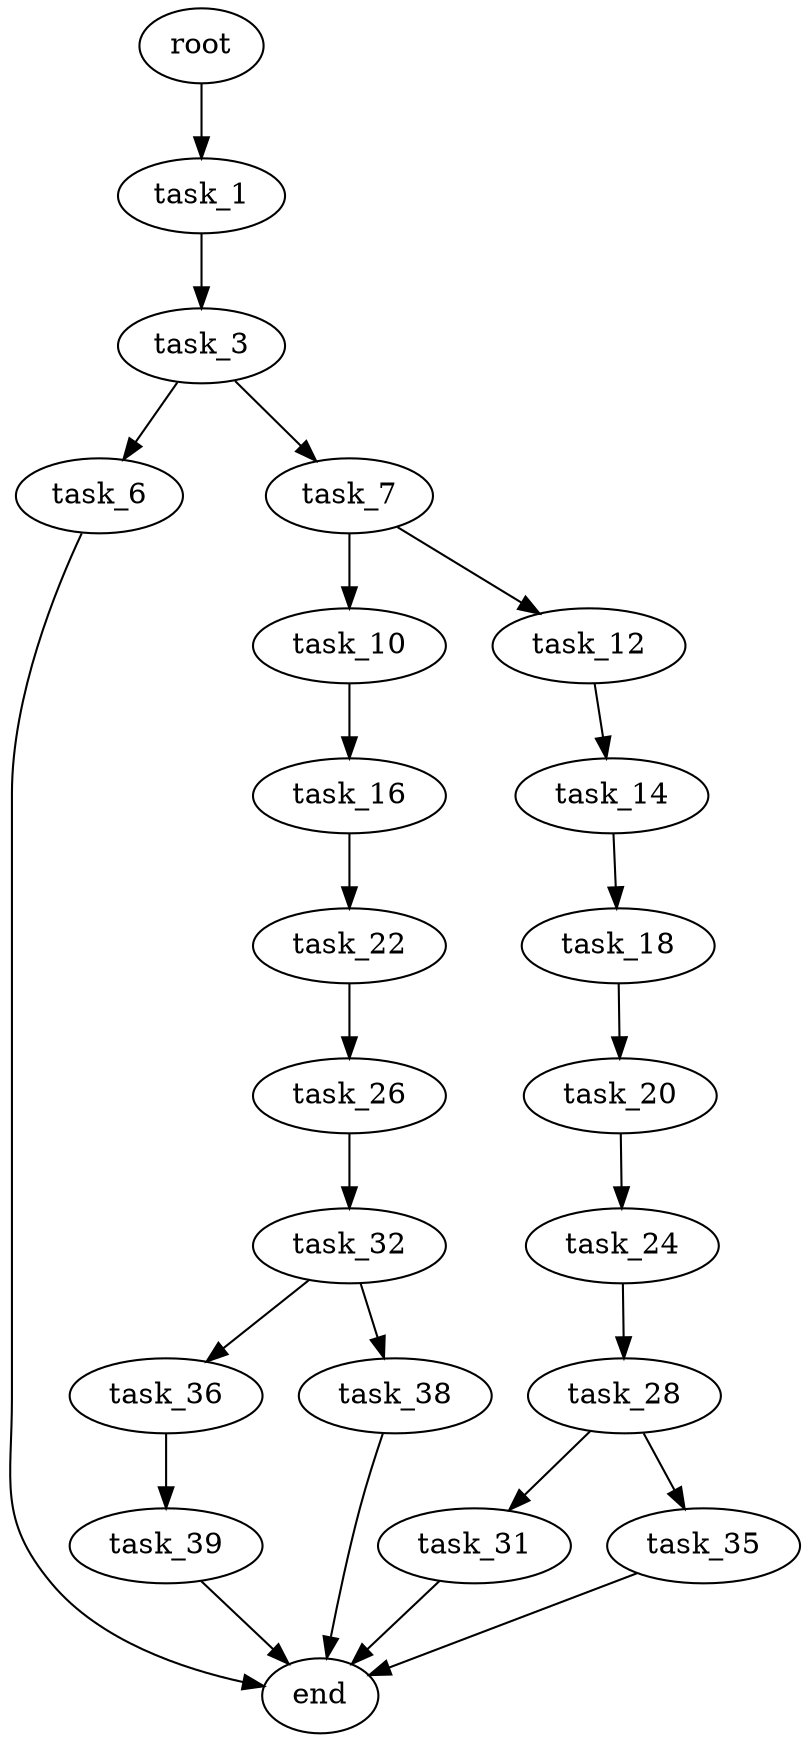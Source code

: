 digraph G {
  root [size="0.000000"];
  task_1 [size="231928233984.000000"];
  task_3 [size="8589934592.000000"];
  task_6 [size="2654997082.000000"];
  task_7 [size="11651679705.000000"];
  end [size="0.000000"];
  task_10 [size="120029663148.000000"];
  task_12 [size="74698033813.000000"];
  task_16 [size="456543346317.000000"];
  task_14 [size="68719476736.000000"];
  task_18 [size="8541509267.000000"];
  task_22 [size="31360829266.000000"];
  task_20 [size="783897114004.000000"];
  task_24 [size="8140234876.000000"];
  task_26 [size="24762886214.000000"];
  task_28 [size="745359284956.000000"];
  task_32 [size="8589934592.000000"];
  task_31 [size="28991029248.000000"];
  task_35 [size="1013265843084.000000"];
  task_36 [size="1084322927197.000000"];
  task_38 [size="1073741824000.000000"];
  task_39 [size="9160996674.000000"];

  root -> task_1 [size="1.000000"];
  task_1 -> task_3 [size="301989888.000000"];
  task_3 -> task_6 [size="33554432.000000"];
  task_3 -> task_7 [size="33554432.000000"];
  task_6 -> end [size="1.000000"];
  task_7 -> task_10 [size="209715200.000000"];
  task_7 -> task_12 [size="209715200.000000"];
  task_10 -> task_16 [size="134217728.000000"];
  task_12 -> task_14 [size="75497472.000000"];
  task_16 -> task_22 [size="838860800.000000"];
  task_14 -> task_18 [size="134217728.000000"];
  task_18 -> task_20 [size="209715200.000000"];
  task_22 -> task_26 [size="536870912.000000"];
  task_20 -> task_24 [size="838860800.000000"];
  task_24 -> task_28 [size="134217728.000000"];
  task_26 -> task_32 [size="411041792.000000"];
  task_28 -> task_31 [size="536870912.000000"];
  task_28 -> task_35 [size="536870912.000000"];
  task_32 -> task_36 [size="33554432.000000"];
  task_32 -> task_38 [size="33554432.000000"];
  task_31 -> end [size="1.000000"];
  task_35 -> end [size="1.000000"];
  task_36 -> task_39 [size="679477248.000000"];
  task_38 -> end [size="1.000000"];
  task_39 -> end [size="1.000000"];
}
